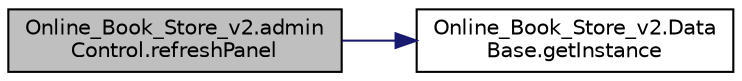 digraph "Online_Book_Store_v2.adminControl.refreshPanel"
{
 // LATEX_PDF_SIZE
  edge [fontname="Helvetica",fontsize="10",labelfontname="Helvetica",labelfontsize="10"];
  node [fontname="Helvetica",fontsize="10",shape=record];
  rankdir="LR";
  Node1 [label="Online_Book_Store_v2.admin\lControl.refreshPanel",height=0.2,width=0.4,color="black", fillcolor="grey75", style="filled", fontcolor="black",tooltip="Refreshing panels for new coming datas."];
  Node1 -> Node2 [color="midnightblue",fontsize="10",style="solid",fontname="Helvetica"];
  Node2 [label="Online_Book_Store_v2.Data\lBase.getInstance",height=0.2,width=0.4,color="black", fillcolor="white", style="filled",URL="$class_online___book___store__v2_1_1_data_base.html#a066d891126f979a4c17d23b57085718a",tooltip="If object equals null, means no object, then creates an object and returns it."];
}
